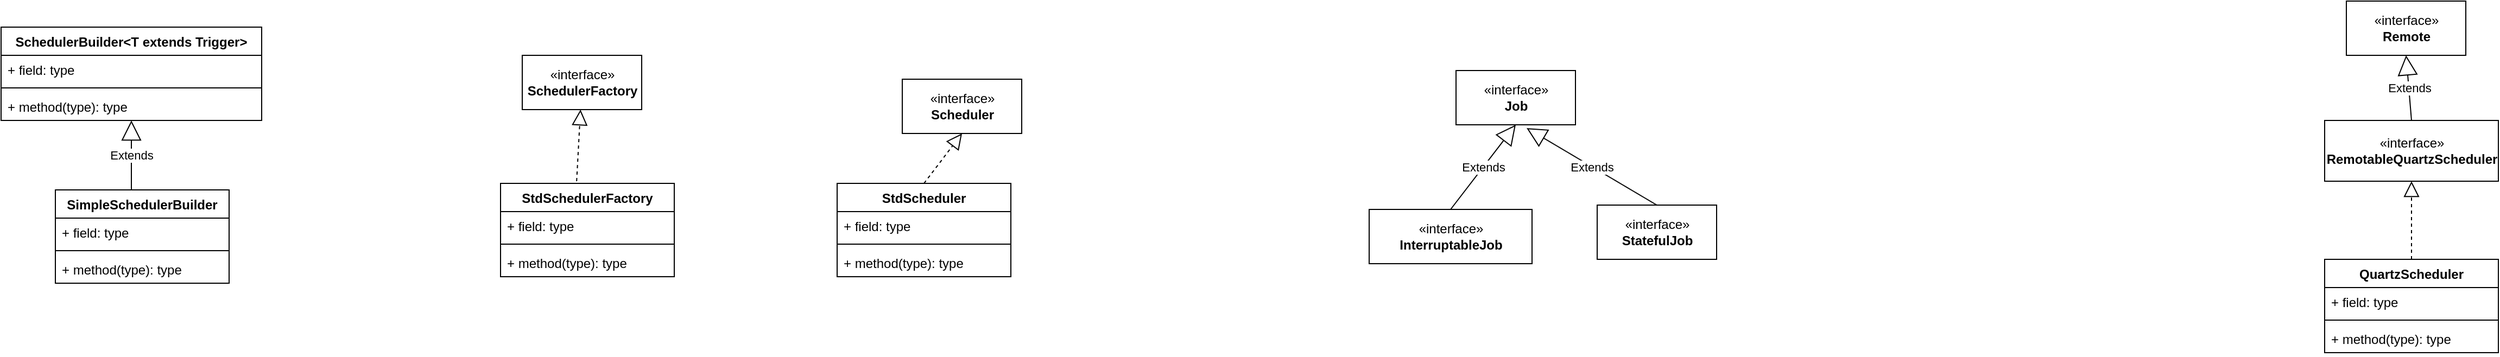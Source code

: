 <mxfile version="13.7.9" type="device"><diagram id="Co_1wIfC-5RyWbXeqWPS" name="第 1 页"><mxGraphModel dx="1186" dy="601" grid="1" gridSize="10" guides="1" tooltips="1" connect="1" arrows="1" fold="1" page="1" pageScale="1" pageWidth="3300" pageHeight="4681" math="0" shadow="0"><root><mxCell id="0"/><mxCell id="1" parent="0"/><mxCell id="8J5hwwslMJSkmxgsWLws-1" value="SimpleSchedulerBuilder" style="swimlane;fontStyle=1;align=center;verticalAlign=top;childLayout=stackLayout;horizontal=1;startSize=26;horizontalStack=0;resizeParent=1;resizeParentMax=0;resizeLast=0;collapsible=1;marginBottom=0;fillColor=#FFFFFF;" parent="1" vertex="1"><mxGeometry x="410" y="310" width="160" height="86" as="geometry"/></mxCell><mxCell id="8J5hwwslMJSkmxgsWLws-9" value="Extends" style="endArrow=block;endSize=16;endFill=0;html=1;" parent="8J5hwwslMJSkmxgsWLws-1" target="8J5hwwslMJSkmxgsWLws-8" edge="1"><mxGeometry width="160" relative="1" as="geometry"><mxPoint x="70" as="sourcePoint"/><mxPoint x="230" as="targetPoint"/></mxGeometry></mxCell><mxCell id="8J5hwwslMJSkmxgsWLws-2" value="+ field: type" style="text;strokeColor=none;fillColor=none;align=left;verticalAlign=top;spacingLeft=4;spacingRight=4;overflow=hidden;rotatable=0;points=[[0,0.5],[1,0.5]];portConstraint=eastwest;" parent="8J5hwwslMJSkmxgsWLws-1" vertex="1"><mxGeometry y="26" width="160" height="26" as="geometry"/></mxCell><mxCell id="8J5hwwslMJSkmxgsWLws-3" value="" style="line;strokeWidth=1;fillColor=none;align=left;verticalAlign=middle;spacingTop=-1;spacingLeft=3;spacingRight=3;rotatable=0;labelPosition=right;points=[];portConstraint=eastwest;" parent="8J5hwwslMJSkmxgsWLws-1" vertex="1"><mxGeometry y="52" width="160" height="8" as="geometry"/></mxCell><mxCell id="8J5hwwslMJSkmxgsWLws-4" value="+ method(type): type" style="text;strokeColor=none;fillColor=none;align=left;verticalAlign=top;spacingLeft=4;spacingRight=4;overflow=hidden;rotatable=0;points=[[0,0.5],[1,0.5]];portConstraint=eastwest;" parent="8J5hwwslMJSkmxgsWLws-1" vertex="1"><mxGeometry y="60" width="160" height="26" as="geometry"/></mxCell><mxCell id="8J5hwwslMJSkmxgsWLws-5" value="SchedulerBuilder&lt;T extends Trigger&gt;" style="swimlane;fontStyle=1;align=center;verticalAlign=top;childLayout=stackLayout;horizontal=1;startSize=26;horizontalStack=0;resizeParent=1;resizeParentMax=0;resizeLast=0;collapsible=1;marginBottom=0;fillColor=#FFFFFF;" parent="1" vertex="1"><mxGeometry x="360" y="160" width="240" height="86" as="geometry"/></mxCell><mxCell id="8J5hwwslMJSkmxgsWLws-6" value="+ field: type" style="text;strokeColor=none;fillColor=none;align=left;verticalAlign=top;spacingLeft=4;spacingRight=4;overflow=hidden;rotatable=0;points=[[0,0.5],[1,0.5]];portConstraint=eastwest;" parent="8J5hwwslMJSkmxgsWLws-5" vertex="1"><mxGeometry y="26" width="240" height="26" as="geometry"/></mxCell><mxCell id="8J5hwwslMJSkmxgsWLws-7" value="" style="line;strokeWidth=1;fillColor=none;align=left;verticalAlign=middle;spacingTop=-1;spacingLeft=3;spacingRight=3;rotatable=0;labelPosition=right;points=[];portConstraint=eastwest;" parent="8J5hwwslMJSkmxgsWLws-5" vertex="1"><mxGeometry y="52" width="240" height="8" as="geometry"/></mxCell><mxCell id="8J5hwwslMJSkmxgsWLws-8" value="+ method(type): type" style="text;strokeColor=none;fillColor=none;align=left;verticalAlign=top;spacingLeft=4;spacingRight=4;overflow=hidden;rotatable=0;points=[[0,0.5],[1,0.5]];portConstraint=eastwest;" parent="8J5hwwslMJSkmxgsWLws-5" vertex="1"><mxGeometry y="60" width="240" height="26" as="geometry"/></mxCell><mxCell id="CJkmRSBJ2SrIQm3fy24U-1" value="StdSchedulerFactory" style="swimlane;fontStyle=1;align=center;verticalAlign=top;childLayout=stackLayout;horizontal=1;startSize=26;horizontalStack=0;resizeParent=1;resizeParentMax=0;resizeLast=0;collapsible=1;marginBottom=0;" parent="1" vertex="1"><mxGeometry x="820" y="304" width="160" height="86" as="geometry"/></mxCell><mxCell id="CJkmRSBJ2SrIQm3fy24U-2" value="+ field: type" style="text;strokeColor=none;fillColor=none;align=left;verticalAlign=top;spacingLeft=4;spacingRight=4;overflow=hidden;rotatable=0;points=[[0,0.5],[1,0.5]];portConstraint=eastwest;" parent="CJkmRSBJ2SrIQm3fy24U-1" vertex="1"><mxGeometry y="26" width="160" height="26" as="geometry"/></mxCell><mxCell id="CJkmRSBJ2SrIQm3fy24U-3" value="" style="line;strokeWidth=1;fillColor=none;align=left;verticalAlign=middle;spacingTop=-1;spacingLeft=3;spacingRight=3;rotatable=0;labelPosition=right;points=[];portConstraint=eastwest;" parent="CJkmRSBJ2SrIQm3fy24U-1" vertex="1"><mxGeometry y="52" width="160" height="8" as="geometry"/></mxCell><mxCell id="CJkmRSBJ2SrIQm3fy24U-4" value="+ method(type): type" style="text;strokeColor=none;fillColor=none;align=left;verticalAlign=top;spacingLeft=4;spacingRight=4;overflow=hidden;rotatable=0;points=[[0,0.5],[1,0.5]];portConstraint=eastwest;" parent="CJkmRSBJ2SrIQm3fy24U-1" vertex="1"><mxGeometry y="60" width="160" height="26" as="geometry"/></mxCell><mxCell id="CJkmRSBJ2SrIQm3fy24U-5" value="«interface»&lt;br&gt;&lt;b&gt;SchedulerFactory&lt;/b&gt;" style="html=1;" parent="1" vertex="1"><mxGeometry x="840" y="186" width="110" height="50" as="geometry"/></mxCell><mxCell id="CJkmRSBJ2SrIQm3fy24U-6" value="" style="endArrow=block;dashed=1;endFill=0;endSize=12;html=1;exitX=0.438;exitY=-0.023;exitDx=0;exitDy=0;exitPerimeter=0;" parent="1" source="CJkmRSBJ2SrIQm3fy24U-1" target="CJkmRSBJ2SrIQm3fy24U-5" edge="1"><mxGeometry width="160" relative="1" as="geometry"><mxPoint x="910" y="300" as="sourcePoint"/><mxPoint x="1070" y="300" as="targetPoint"/></mxGeometry></mxCell><mxCell id="CJkmRSBJ2SrIQm3fy24U-7" value="«interface»&lt;br&gt;&lt;b&gt;Scheduler&lt;/b&gt;" style="html=1;" parent="1" vertex="1"><mxGeometry x="1190" y="208" width="110" height="50" as="geometry"/></mxCell><mxCell id="CJkmRSBJ2SrIQm3fy24U-8" value="StdScheduler" style="swimlane;fontStyle=1;align=center;verticalAlign=top;childLayout=stackLayout;horizontal=1;startSize=26;horizontalStack=0;resizeParent=1;resizeParentMax=0;resizeLast=0;collapsible=1;marginBottom=0;" parent="1" vertex="1"><mxGeometry x="1130" y="304" width="160" height="86" as="geometry"/></mxCell><mxCell id="CJkmRSBJ2SrIQm3fy24U-12" value="" style="endArrow=block;dashed=1;endFill=0;endSize=12;html=1;entryX=0.5;entryY=1;entryDx=0;entryDy=0;" parent="CJkmRSBJ2SrIQm3fy24U-8" target="CJkmRSBJ2SrIQm3fy24U-7" edge="1"><mxGeometry width="160" relative="1" as="geometry"><mxPoint x="80" as="sourcePoint"/><mxPoint x="240" as="targetPoint"/></mxGeometry></mxCell><mxCell id="CJkmRSBJ2SrIQm3fy24U-9" value="+ field: type" style="text;strokeColor=none;fillColor=none;align=left;verticalAlign=top;spacingLeft=4;spacingRight=4;overflow=hidden;rotatable=0;points=[[0,0.5],[1,0.5]];portConstraint=eastwest;" parent="CJkmRSBJ2SrIQm3fy24U-8" vertex="1"><mxGeometry y="26" width="160" height="26" as="geometry"/></mxCell><mxCell id="CJkmRSBJ2SrIQm3fy24U-10" value="" style="line;strokeWidth=1;fillColor=none;align=left;verticalAlign=middle;spacingTop=-1;spacingLeft=3;spacingRight=3;rotatable=0;labelPosition=right;points=[];portConstraint=eastwest;" parent="CJkmRSBJ2SrIQm3fy24U-8" vertex="1"><mxGeometry y="52" width="160" height="8" as="geometry"/></mxCell><mxCell id="CJkmRSBJ2SrIQm3fy24U-11" value="+ method(type): type" style="text;strokeColor=none;fillColor=none;align=left;verticalAlign=top;spacingLeft=4;spacingRight=4;overflow=hidden;rotatable=0;points=[[0,0.5],[1,0.5]];portConstraint=eastwest;" parent="CJkmRSBJ2SrIQm3fy24U-8" vertex="1"><mxGeometry y="60" width="160" height="26" as="geometry"/></mxCell><mxCell id="DM1MXZ1GShAm9bgDshpG-1" value="«interface»&lt;br&gt;&lt;b&gt;Job&lt;/b&gt;" style="html=1;" parent="1" vertex="1"><mxGeometry x="1700" y="200" width="110" height="50" as="geometry"/></mxCell><mxCell id="DM1MXZ1GShAm9bgDshpG-2" value="«interface»&lt;br&gt;&lt;b&gt;InterruptableJob&lt;/b&gt;" style="html=1;" parent="1" vertex="1"><mxGeometry x="1620" y="328" width="150" height="50" as="geometry"/></mxCell><mxCell id="DM1MXZ1GShAm9bgDshpG-3" value="Extends" style="endArrow=block;endSize=16;endFill=0;html=1;entryX=0.5;entryY=1;entryDx=0;entryDy=0;exitX=0.5;exitY=0;exitDx=0;exitDy=0;" parent="1" source="DM1MXZ1GShAm9bgDshpG-2" target="DM1MXZ1GShAm9bgDshpG-1" edge="1"><mxGeometry width="160" relative="1" as="geometry"><mxPoint x="1710" y="320" as="sourcePoint"/><mxPoint x="1870" y="320" as="targetPoint"/></mxGeometry></mxCell><mxCell id="DM1MXZ1GShAm9bgDshpG-4" value="«interface»&lt;br&gt;&lt;b&gt;StatefulJob&lt;/b&gt;" style="html=1;" parent="1" vertex="1"><mxGeometry x="1830" y="324" width="110" height="50" as="geometry"/></mxCell><mxCell id="DM1MXZ1GShAm9bgDshpG-5" value="Extends" style="endArrow=block;endSize=16;endFill=0;html=1;entryX=0.591;entryY=1.06;entryDx=0;entryDy=0;entryPerimeter=0;exitX=0.5;exitY=0;exitDx=0;exitDy=0;" parent="1" source="DM1MXZ1GShAm9bgDshpG-4" target="DM1MXZ1GShAm9bgDshpG-1" edge="1"><mxGeometry width="160" relative="1" as="geometry"><mxPoint x="1880" y="320" as="sourcePoint"/><mxPoint x="2040" y="320" as="targetPoint"/></mxGeometry></mxCell><mxCell id="T9Xk0cxIGDmPMBgibBPH-5" value="«interface»&lt;br&gt;&lt;b&gt;Remote&lt;/b&gt;" style="html=1;" vertex="1" parent="1"><mxGeometry x="2520" y="136" width="110" height="50" as="geometry"/></mxCell><mxCell id="T9Xk0cxIGDmPMBgibBPH-6" value="«interface»&lt;br&gt;&lt;b&gt;RemotableQuartzScheduler&lt;/b&gt;" style="html=1;" vertex="1" parent="1"><mxGeometry x="2500" y="246" width="160" height="56" as="geometry"/></mxCell><mxCell id="T9Xk0cxIGDmPMBgibBPH-7" value="Extends" style="endArrow=block;endSize=16;endFill=0;html=1;entryX=0.5;entryY=1;entryDx=0;entryDy=0;exitX=0.5;exitY=0;exitDx=0;exitDy=0;" edge="1" parent="1" source="T9Xk0cxIGDmPMBgibBPH-6" target="T9Xk0cxIGDmPMBgibBPH-5"><mxGeometry width="160" relative="1" as="geometry"><mxPoint x="2570" y="270" as="sourcePoint"/><mxPoint x="2730" y="270" as="targetPoint"/></mxGeometry></mxCell><mxCell id="T9Xk0cxIGDmPMBgibBPH-8" value="QuartzScheduler" style="swimlane;fontStyle=1;align=center;verticalAlign=top;childLayout=stackLayout;horizontal=1;startSize=26;horizontalStack=0;resizeParent=1;resizeParentMax=0;resizeLast=0;collapsible=1;marginBottom=0;" vertex="1" parent="1"><mxGeometry x="2500" y="374" width="160" height="86" as="geometry"/></mxCell><mxCell id="T9Xk0cxIGDmPMBgibBPH-9" value="+ field: type" style="text;strokeColor=none;fillColor=none;align=left;verticalAlign=top;spacingLeft=4;spacingRight=4;overflow=hidden;rotatable=0;points=[[0,0.5],[1,0.5]];portConstraint=eastwest;" vertex="1" parent="T9Xk0cxIGDmPMBgibBPH-8"><mxGeometry y="26" width="160" height="26" as="geometry"/></mxCell><mxCell id="T9Xk0cxIGDmPMBgibBPH-10" value="" style="line;strokeWidth=1;fillColor=none;align=left;verticalAlign=middle;spacingTop=-1;spacingLeft=3;spacingRight=3;rotatable=0;labelPosition=right;points=[];portConstraint=eastwest;" vertex="1" parent="T9Xk0cxIGDmPMBgibBPH-8"><mxGeometry y="52" width="160" height="8" as="geometry"/></mxCell><mxCell id="T9Xk0cxIGDmPMBgibBPH-11" value="+ method(type): type" style="text;strokeColor=none;fillColor=none;align=left;verticalAlign=top;spacingLeft=4;spacingRight=4;overflow=hidden;rotatable=0;points=[[0,0.5],[1,0.5]];portConstraint=eastwest;" vertex="1" parent="T9Xk0cxIGDmPMBgibBPH-8"><mxGeometry y="60" width="160" height="26" as="geometry"/></mxCell><mxCell id="T9Xk0cxIGDmPMBgibBPH-13" value="" style="endArrow=block;dashed=1;endFill=0;endSize=12;html=1;" edge="1" parent="1" source="T9Xk0cxIGDmPMBgibBPH-8" target="T9Xk0cxIGDmPMBgibBPH-6"><mxGeometry width="160" relative="1" as="geometry"><mxPoint x="2580" y="370" as="sourcePoint"/><mxPoint x="2740" y="370" as="targetPoint"/></mxGeometry></mxCell></root></mxGraphModel></diagram></mxfile>